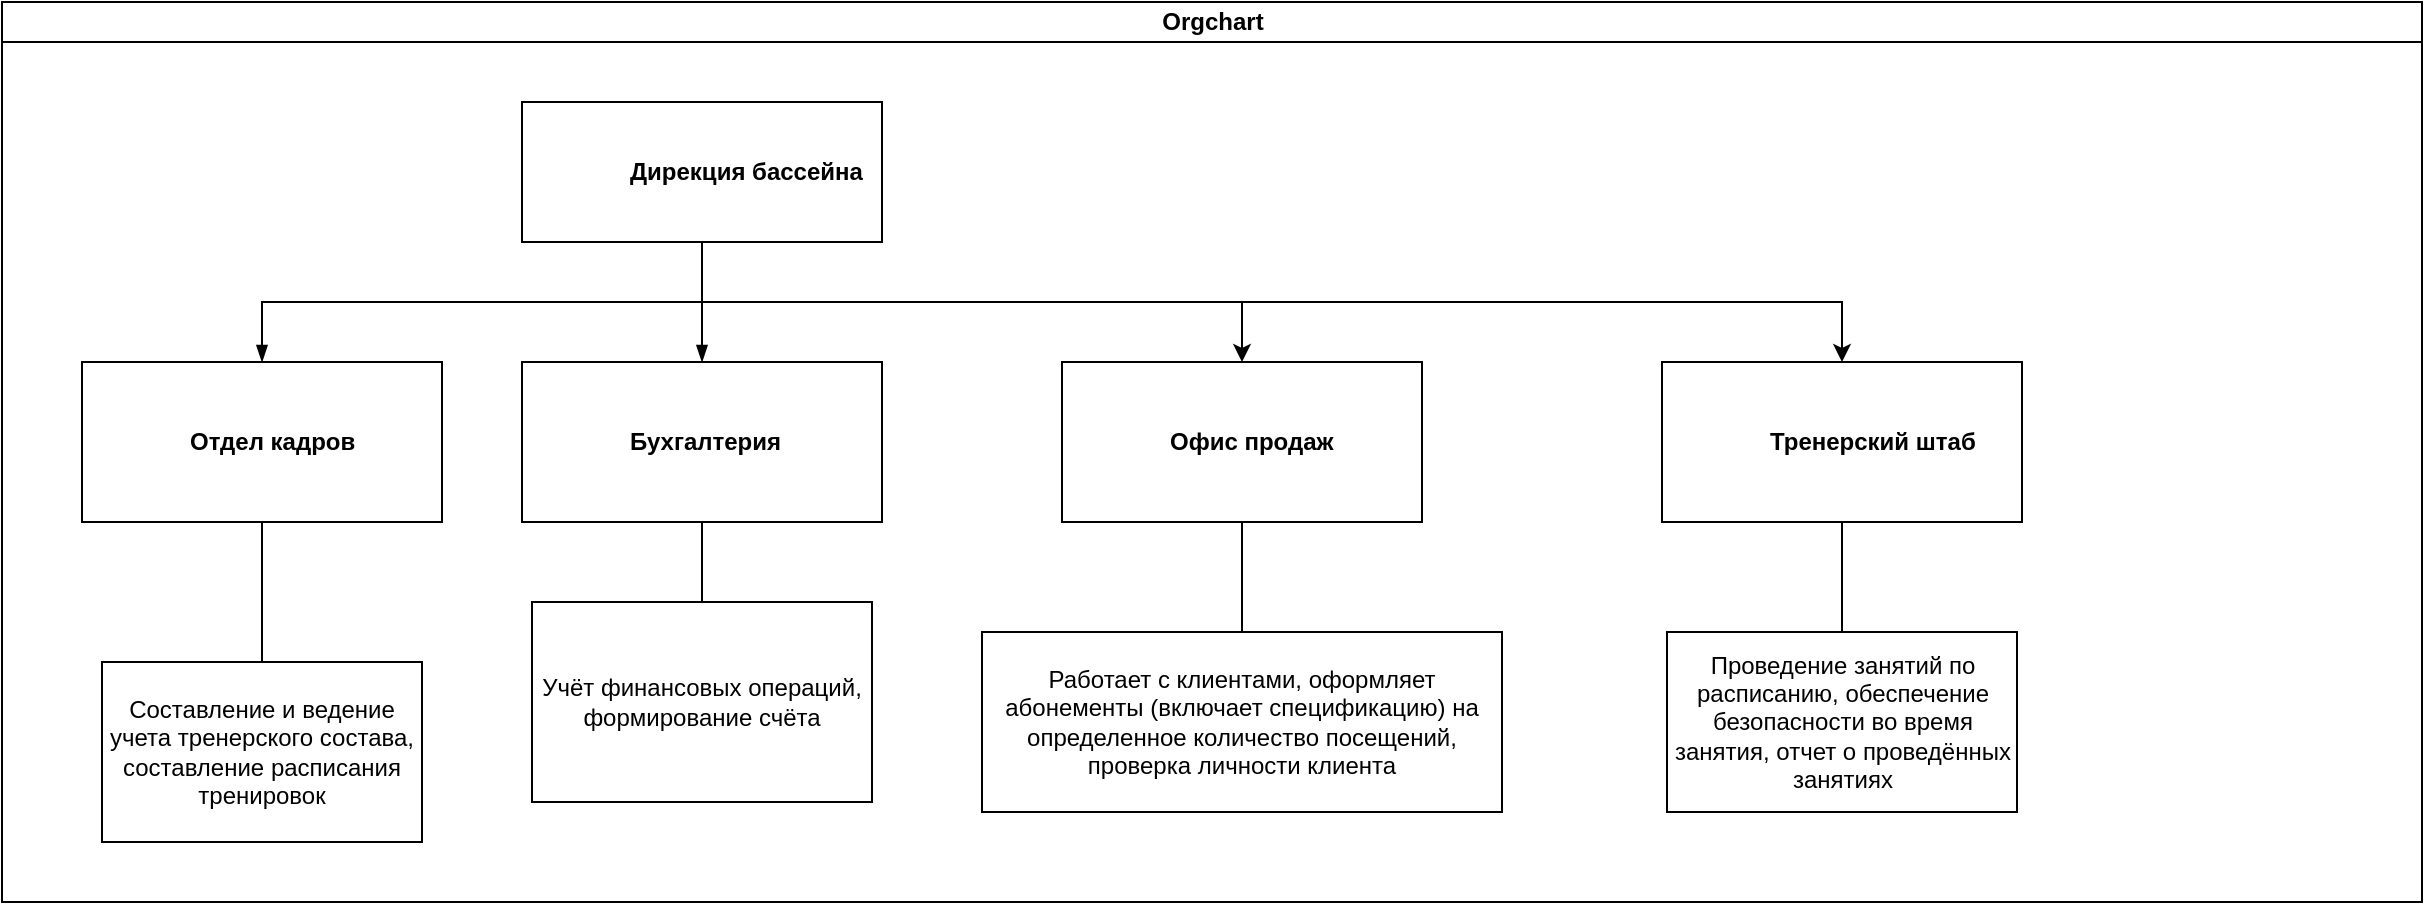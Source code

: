 <mxfile version="21.7.5" type="device">
  <diagram id="prtHgNgQTEPvFCAcTncT" name="Page-1">
    <mxGraphModel dx="1434" dy="790" grid="1" gridSize="10" guides="1" tooltips="1" connect="1" arrows="1" fold="1" page="1" pageScale="1" pageWidth="827" pageHeight="1169" math="0" shadow="0">
      <root>
        <mxCell id="0" />
        <mxCell id="1" parent="0" />
        <mxCell id="dNxyNK7c78bLwvsdeMH5-11" value="Orgchart" style="swimlane;html=1;startSize=20;horizontal=1;containerType=tree;glass=0;" parent="1" vertex="1">
          <mxGeometry x="40" y="80" width="1210" height="450" as="geometry" />
        </mxCell>
        <UserObject label="Дирекция бассейна" name="Tessa Miller" position="CFO" location="Office 1" email="me@example.com" placeholders="1" link="https://www.draw.io" id="dNxyNK7c78bLwvsdeMH5-12">
          <mxCell style="label;image=https://cdn3.iconfinder.com/data/icons/user-avatars-1/512/users-3-128.png;whiteSpace=wrap;html=1;rounded=0;glass=0;treeMoving=1;treeFolding=1;" parent="dNxyNK7c78bLwvsdeMH5-11" vertex="1">
            <mxGeometry x="260" y="50" width="180" height="70" as="geometry" />
          </mxCell>
        </UserObject>
        <mxCell id="dNxyNK7c78bLwvsdeMH5-13" value="" style="endArrow=blockThin;endFill=1;fontSize=11;edgeStyle=elbowEdgeStyle;elbow=vertical;rounded=0;" parent="dNxyNK7c78bLwvsdeMH5-11" source="dNxyNK7c78bLwvsdeMH5-12" target="dNxyNK7c78bLwvsdeMH5-14" edge="1">
          <mxGeometry relative="1" as="geometry" />
        </mxCell>
        <UserObject label="Отдел кадров" name="Edward Morrison" position="Brand Manager" location="Office 2" email="me@example.com" placeholders="1" link="https://www.draw.io" id="dNxyNK7c78bLwvsdeMH5-14">
          <mxCell style="label;image=https://cdn3.iconfinder.com/data/icons/user-avatars-1/512/users-10-3-128.png;whiteSpace=wrap;html=1;rounded=0;glass=0;treeFolding=1;treeMoving=1;" parent="dNxyNK7c78bLwvsdeMH5-11" vertex="1">
            <mxGeometry x="40" y="180" width="180" height="80" as="geometry" />
          </mxCell>
        </UserObject>
        <mxCell id="dNxyNK7c78bLwvsdeMH5-15" value="" style="endArrow=blockThin;endFill=1;fontSize=11;edgeStyle=elbowEdgeStyle;elbow=vertical;rounded=0;" parent="dNxyNK7c78bLwvsdeMH5-11" source="dNxyNK7c78bLwvsdeMH5-12" target="dNxyNK7c78bLwvsdeMH5-16" edge="1">
          <mxGeometry relative="1" as="geometry" />
        </mxCell>
        <UserObject label="Бухгалтерия" name="Evan Valet" position="HR Director" location="Office 4" email="me@example.com" placeholders="1" link="https://www.draw.io" id="dNxyNK7c78bLwvsdeMH5-16">
          <mxCell style="label;image=https://cdn3.iconfinder.com/data/icons/user-avatars-1/512/users-9-2-128.png;whiteSpace=wrap;html=1;rounded=0;glass=0;treeFolding=1;treeMoving=1;" parent="dNxyNK7c78bLwvsdeMH5-11" vertex="1">
            <mxGeometry x="260" y="180" width="180" height="80" as="geometry" />
          </mxCell>
        </UserObject>
        <mxCell id="ZCXXAMHTtaEK8piCIupv-23" value="Учёт финансовых операций, формирование счёта" style="whiteSpace=wrap;html=1;align=center;verticalAlign=middle;treeFolding=1;treeMoving=1;newEdgeStyle={&quot;edgeStyle&quot;:&quot;elbowEdgeStyle&quot;,&quot;startArrow&quot;:&quot;none&quot;,&quot;endArrow&quot;:&quot;none&quot;};" parent="dNxyNK7c78bLwvsdeMH5-11" vertex="1">
          <mxGeometry x="265" y="300" width="170" height="100" as="geometry" />
        </mxCell>
        <mxCell id="ZCXXAMHTtaEK8piCIupv-24" value="" style="edgeStyle=elbowEdgeStyle;elbow=vertical;sourcePerimeterSpacing=0;targetPerimeterSpacing=0;startArrow=none;endArrow=none;rounded=0;curved=0;exitX=0.5;exitY=1;exitDx=0;exitDy=0;" parent="dNxyNK7c78bLwvsdeMH5-11" source="dNxyNK7c78bLwvsdeMH5-16" target="ZCXXAMHTtaEK8piCIupv-23" edge="1">
          <mxGeometry relative="1" as="geometry">
            <mxPoint x="350" y="260" as="sourcePoint" />
          </mxGeometry>
        </mxCell>
        <mxCell id="ZCXXAMHTtaEK8piCIupv-33" value="Составление и ведение учета тренерского состава, составление расписания тренировок" style="whiteSpace=wrap;html=1;align=center;verticalAlign=middle;treeFolding=1;treeMoving=1;newEdgeStyle={&quot;edgeStyle&quot;:&quot;elbowEdgeStyle&quot;,&quot;startArrow&quot;:&quot;none&quot;,&quot;endArrow&quot;:&quot;none&quot;};" parent="dNxyNK7c78bLwvsdeMH5-11" vertex="1">
          <mxGeometry x="50" y="330" width="160" height="90" as="geometry" />
        </mxCell>
        <mxCell id="ZCXXAMHTtaEK8piCIupv-34" value="" style="edgeStyle=elbowEdgeStyle;elbow=vertical;sourcePerimeterSpacing=0;targetPerimeterSpacing=0;startArrow=none;endArrow=none;rounded=0;curved=0;exitX=0.5;exitY=1;exitDx=0;exitDy=0;" parent="dNxyNK7c78bLwvsdeMH5-11" source="dNxyNK7c78bLwvsdeMH5-14" target="ZCXXAMHTtaEK8piCIupv-33" edge="1">
          <mxGeometry relative="1" as="geometry">
            <mxPoint x="90" y="290" as="sourcePoint" />
          </mxGeometry>
        </mxCell>
        <UserObject label="Офис продаж" name="Evan Valet" position="HR Director" location="Office 4" email="me@example.com" placeholders="1" link="https://www.draw.io" id="ZCXXAMHTtaEK8piCIupv-25">
          <mxCell style="label;image=https://cdn3.iconfinder.com/data/icons/user-avatars-1/512/users-9-2-128.png;whiteSpace=wrap;html=1;rounded=0;glass=0;treeFolding=1;treeMoving=1;" parent="dNxyNK7c78bLwvsdeMH5-11" vertex="1">
            <mxGeometry x="530" y="180" width="180" height="80" as="geometry" />
          </mxCell>
        </UserObject>
        <mxCell id="ZCXXAMHTtaEK8piCIupv-26" value="Работает с клиентами, оформляет абонементы (включает спецификацию) на определенное количество посещений, проверка личности клиента" style="whiteSpace=wrap;html=1;align=center;verticalAlign=middle;treeFolding=1;treeMoving=1;newEdgeStyle={&quot;edgeStyle&quot;:&quot;elbowEdgeStyle&quot;,&quot;startArrow&quot;:&quot;none&quot;,&quot;endArrow&quot;:&quot;none&quot;};" parent="dNxyNK7c78bLwvsdeMH5-11" vertex="1">
          <mxGeometry x="490" y="315" width="260" height="90" as="geometry" />
        </mxCell>
        <mxCell id="ZCXXAMHTtaEK8piCIupv-27" value="" style="edgeStyle=elbowEdgeStyle;elbow=vertical;sourcePerimeterSpacing=0;targetPerimeterSpacing=0;startArrow=none;endArrow=none;rounded=0;curved=0;exitX=0.5;exitY=1;exitDx=0;exitDy=0;" parent="dNxyNK7c78bLwvsdeMH5-11" source="ZCXXAMHTtaEK8piCIupv-25" target="ZCXXAMHTtaEK8piCIupv-26" edge="1">
          <mxGeometry relative="1" as="geometry">
            <mxPoint x="546" y="280" as="sourcePoint" />
          </mxGeometry>
        </mxCell>
        <mxCell id="ZCXXAMHTtaEK8piCIupv-28" value="" style="endArrow=classic;html=1;rounded=0;exitX=0.5;exitY=1;exitDx=0;exitDy=0;entryX=0.5;entryY=0;entryDx=0;entryDy=0;" parent="dNxyNK7c78bLwvsdeMH5-11" source="dNxyNK7c78bLwvsdeMH5-12" target="ZCXXAMHTtaEK8piCIupv-25" edge="1">
          <mxGeometry width="50" height="50" relative="1" as="geometry">
            <mxPoint x="600" y="100" as="sourcePoint" />
            <mxPoint x="800" y="150" as="targetPoint" />
            <Array as="points">
              <mxPoint x="350" y="150" />
              <mxPoint x="620" y="150" />
            </Array>
          </mxGeometry>
        </mxCell>
        <UserObject label="Тренерский штаб" name="Evan Valet" position="HR Director" location="Office 4" email="me@example.com" placeholders="1" link="https://www.draw.io" id="deCXbNilOpdEUiij1I99-1">
          <mxCell style="label;image=https://cdn3.iconfinder.com/data/icons/user-avatars-1/512/users-9-2-128.png;whiteSpace=wrap;html=1;rounded=0;glass=0;treeFolding=1;treeMoving=1;" parent="dNxyNK7c78bLwvsdeMH5-11" vertex="1">
            <mxGeometry x="830" y="180" width="180" height="80" as="geometry" />
          </mxCell>
        </UserObject>
        <mxCell id="deCXbNilOpdEUiij1I99-2" value="" style="endArrow=classic;html=1;rounded=0;exitX=0.5;exitY=1;exitDx=0;exitDy=0;entryX=0.5;entryY=0;entryDx=0;entryDy=0;" parent="dNxyNK7c78bLwvsdeMH5-11" source="dNxyNK7c78bLwvsdeMH5-12" target="deCXbNilOpdEUiij1I99-1" edge="1">
          <mxGeometry width="50" height="50" relative="1" as="geometry">
            <mxPoint x="350" y="120" as="sourcePoint" />
            <mxPoint x="620" y="180" as="targetPoint" />
            <Array as="points">
              <mxPoint x="350" y="150" />
              <mxPoint x="620" y="150" />
              <mxPoint x="920" y="150" />
            </Array>
          </mxGeometry>
        </mxCell>
        <mxCell id="deCXbNilOpdEUiij1I99-3" value="Проведение занятий по расписанию, обеспечение безопасности во время занятия, отчет о проведённых занятиях" style="whiteSpace=wrap;html=1;align=center;verticalAlign=middle;treeFolding=1;treeMoving=1;newEdgeStyle={&quot;edgeStyle&quot;:&quot;elbowEdgeStyle&quot;,&quot;startArrow&quot;:&quot;none&quot;,&quot;endArrow&quot;:&quot;none&quot;};" parent="dNxyNK7c78bLwvsdeMH5-11" vertex="1">
          <mxGeometry x="832.5" y="315" width="175" height="90" as="geometry" />
        </mxCell>
        <mxCell id="deCXbNilOpdEUiij1I99-4" value="" style="edgeStyle=elbowEdgeStyle;elbow=vertical;sourcePerimeterSpacing=0;targetPerimeterSpacing=0;startArrow=none;endArrow=none;rounded=0;curved=0;" parent="dNxyNK7c78bLwvsdeMH5-11" source="deCXbNilOpdEUiij1I99-1" target="deCXbNilOpdEUiij1I99-3" edge="1">
          <mxGeometry relative="1" as="geometry">
            <mxPoint x="857" y="300" as="sourcePoint" />
          </mxGeometry>
        </mxCell>
      </root>
    </mxGraphModel>
  </diagram>
</mxfile>
